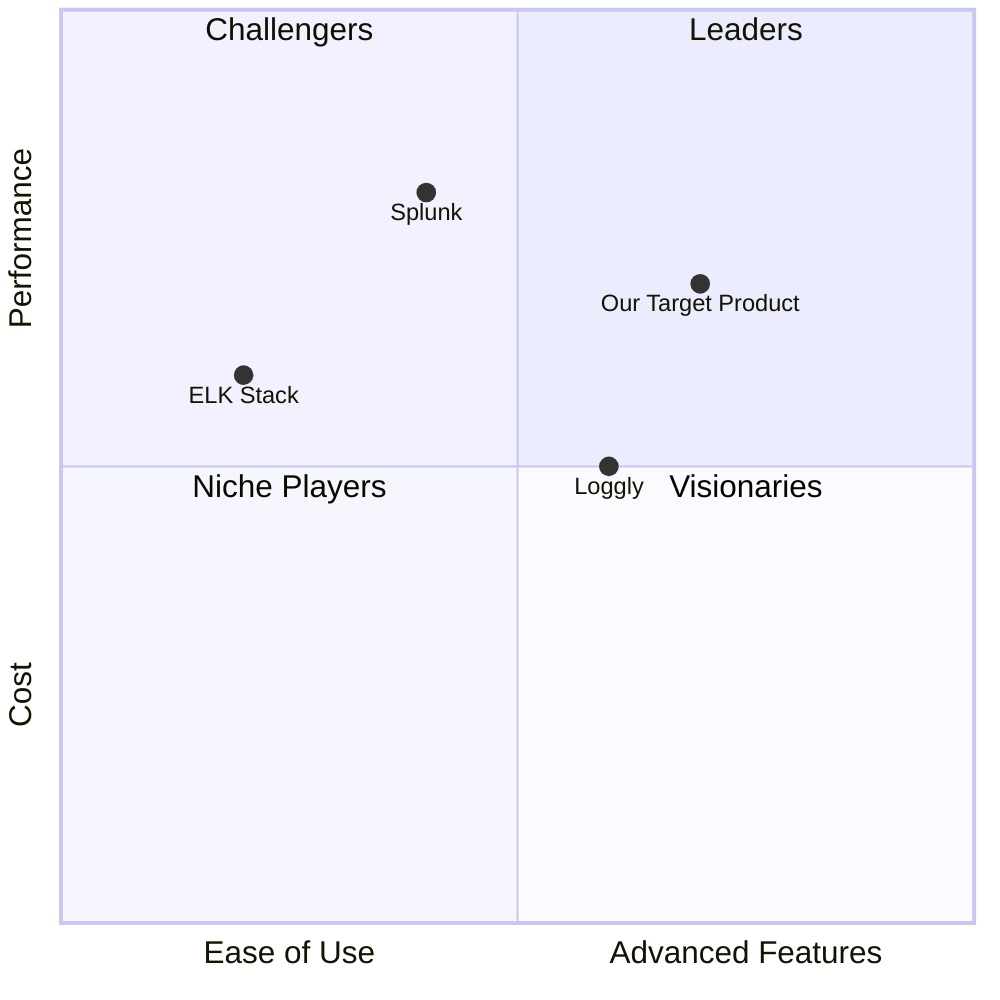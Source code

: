 quadrantChart
    x-axis "Ease of Use" --> "Advanced Features"
    y-axis "Cost" --> "Performance"
    quadrant-1 "Leaders"
    quadrant-2 "Challengers"
    quadrant-3 "Niche Players"
    quadrant-4 "Visionaries"
    "Loggly": [0.6, 0.5]
    "Splunk": [0.4, 0.8]
    "ELK Stack": [0.2, 0.6]
    "Our Target Product": [0.7, 0.7]